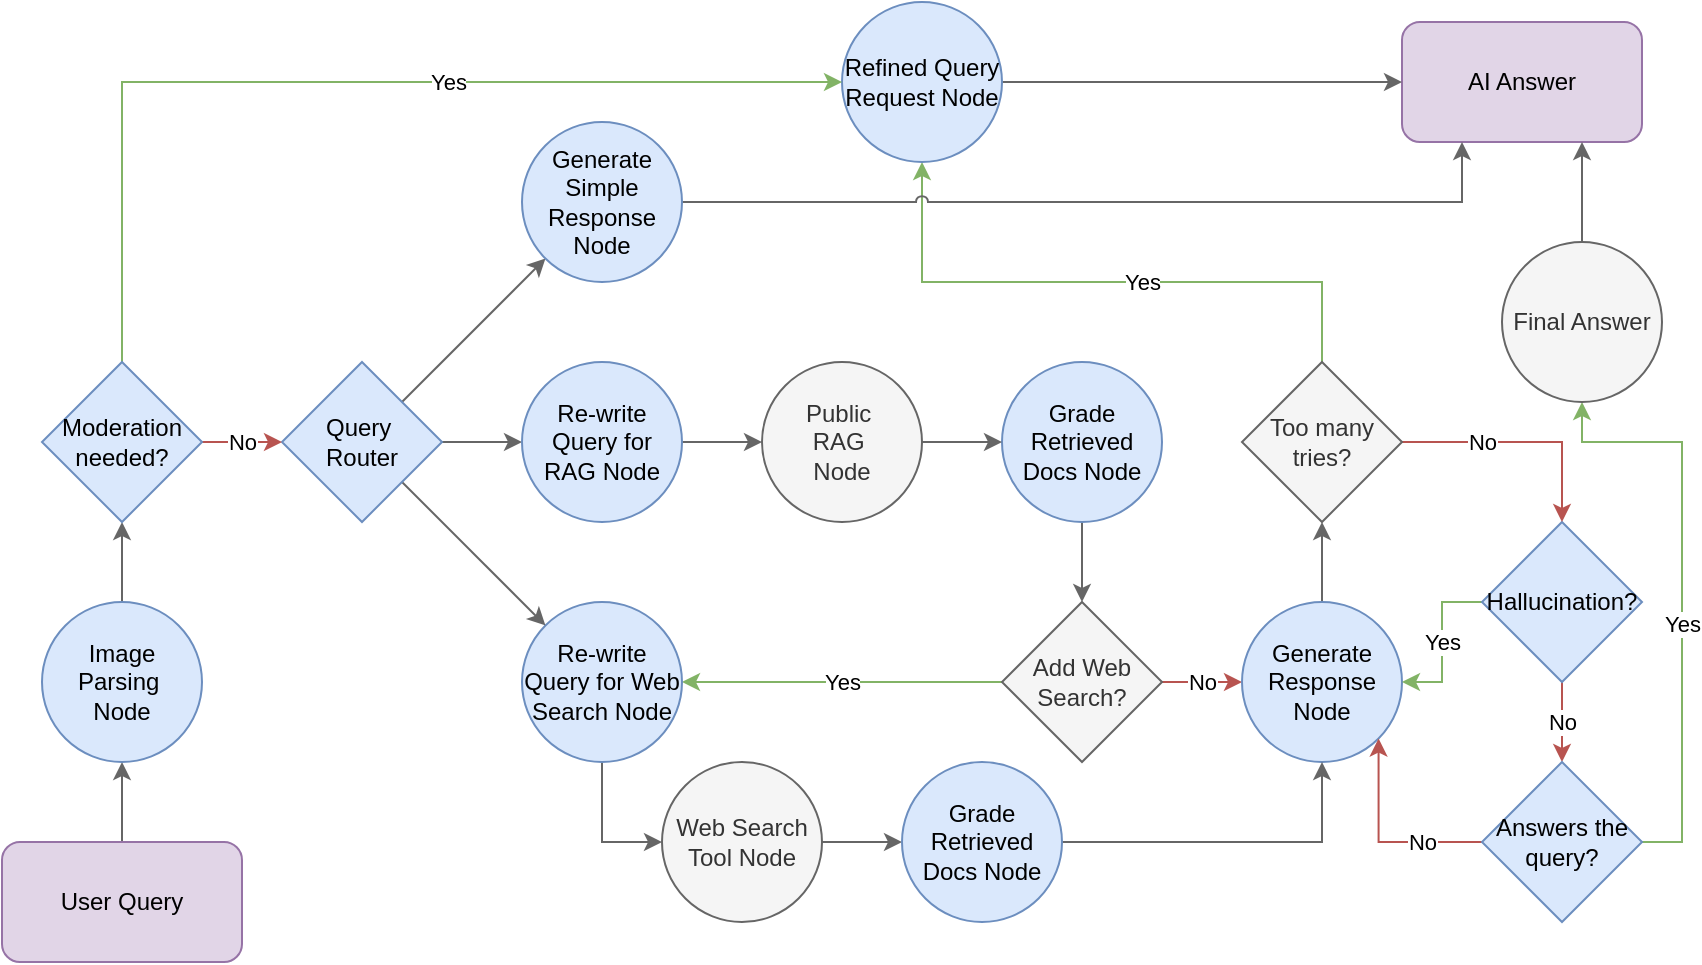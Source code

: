 <mxfile version="25.0.3">
  <diagram name="Page-1" id="3-dAiq0loSyunrDHpGPL">
    <mxGraphModel dx="1833" dy="1617" grid="1" gridSize="10" guides="1" tooltips="1" connect="1" arrows="1" fold="1" page="1" pageScale="1" pageWidth="850" pageHeight="1100" math="0" shadow="0">
      <root>
        <mxCell id="0" />
        <mxCell id="1" parent="0" />
        <mxCell id="oLoNkmWW0kg5vh_2qyFr-16" style="edgeStyle=orthogonalEdgeStyle;rounded=0;orthogonalLoop=1;jettySize=auto;html=1;fillColor=#f5f5f5;strokeColor=#666666;movable=0;resizable=0;rotatable=0;deletable=0;editable=0;locked=1;connectable=0;" parent="1" source="zleJWlLDJKrZ-fklkJlN-1" target="zleJWlLDJKrZ-fklkJlN-39" edge="1">
          <mxGeometry relative="1" as="geometry" />
        </mxCell>
        <mxCell id="zleJWlLDJKrZ-fklkJlN-1" value="User Query" style="rounded=1;whiteSpace=wrap;html=1;fillColor=#e1d5e7;strokeColor=#9673a6;movable=0;resizable=0;rotatable=0;deletable=0;editable=0;locked=1;connectable=0;" parent="1" vertex="1">
          <mxGeometry x="-140" y="320" width="120" height="60" as="geometry" />
        </mxCell>
        <mxCell id="zleJWlLDJKrZ-fklkJlN-7" style="edgeStyle=orthogonalEdgeStyle;rounded=0;orthogonalLoop=1;jettySize=auto;html=1;entryX=0.5;entryY=0;entryDx=0;entryDy=0;fillColor=#f5f5f5;strokeColor=#666666;movable=0;resizable=0;rotatable=0;deletable=0;editable=0;locked=1;connectable=0;exitX=0.5;exitY=1;exitDx=0;exitDy=0;" parent="1" source="zleJWlLDJKrZ-fklkJlN-4" target="zleJWlLDJKrZ-fklkJlN-6" edge="1">
          <mxGeometry relative="1" as="geometry">
            <mxPoint x="500" y="170" as="targetPoint" />
          </mxGeometry>
        </mxCell>
        <mxCell id="zleJWlLDJKrZ-fklkJlN-4" value="Grade Retrieved Docs Node" style="ellipse;whiteSpace=wrap;html=1;aspect=fixed;fillColor=#dae8fc;strokeColor=#6c8ebf;labelBackgroundColor=none;movable=0;resizable=0;rotatable=0;deletable=0;editable=0;locked=1;connectable=0;" parent="1" vertex="1">
          <mxGeometry x="360" y="80" width="80" height="80" as="geometry" />
        </mxCell>
        <mxCell id="oLoNkmWW0kg5vh_2qyFr-29" value="No" style="rounded=0;orthogonalLoop=1;jettySize=auto;html=1;entryX=0;entryY=0.5;entryDx=0;entryDy=0;fillColor=#f8cecc;strokeColor=#b85450;exitX=1;exitY=0.5;exitDx=0;exitDy=0;movable=0;resizable=0;rotatable=0;deletable=0;editable=0;locked=1;connectable=0;edgeStyle=orthogonalEdgeStyle;" parent="1" source="zleJWlLDJKrZ-fklkJlN-6" target="zleJWlLDJKrZ-fklkJlN-8" edge="1">
          <mxGeometry relative="1" as="geometry">
            <mxPoint x="533.333" y="166.667" as="sourcePoint" />
            <mxPoint x="560" y="220" as="targetPoint" />
            <mxPoint as="offset" />
          </mxGeometry>
        </mxCell>
        <mxCell id="oLoNkmWW0kg5vh_2qyFr-30" value="Yes" style="rounded=0;orthogonalLoop=1;jettySize=auto;html=1;entryX=1;entryY=0.5;entryDx=0;entryDy=0;fillColor=#d5e8d4;strokeColor=#82b366;exitX=0;exitY=0.5;exitDx=0;exitDy=0;elbow=vertical;movable=0;resizable=0;rotatable=0;deletable=0;editable=0;locked=1;connectable=0;" parent="1" source="zleJWlLDJKrZ-fklkJlN-6" target="zleJWlLDJKrZ-fklkJlN-10" edge="1">
          <mxGeometry relative="1" as="geometry">
            <mxPoint x="570" y="170" as="sourcePoint" />
            <mxPoint x="170" y="250" as="targetPoint" />
            <mxPoint as="offset" />
          </mxGeometry>
        </mxCell>
        <mxCell id="zleJWlLDJKrZ-fklkJlN-6" value="Add Web Search?" style="rhombus;whiteSpace=wrap;html=1;labelBackgroundColor=none;fillColor=#f5f5f5;fontColor=#333333;strokeColor=#666666;movable=0;resizable=0;rotatable=0;deletable=0;editable=0;locked=1;connectable=0;" parent="1" vertex="1">
          <mxGeometry x="360" y="200" width="80" height="80" as="geometry" />
        </mxCell>
        <mxCell id="oLoNkmWW0kg5vh_2qyFr-2" style="rounded=0;orthogonalLoop=1;jettySize=auto;html=1;entryX=0.5;entryY=1;entryDx=0;entryDy=0;fillColor=#f5f5f5;strokeColor=#666666;exitX=0.5;exitY=0;exitDx=0;exitDy=0;movable=0;resizable=0;rotatable=0;deletable=0;editable=0;locked=1;connectable=0;" parent="1" source="zleJWlLDJKrZ-fklkJlN-8" target="oLoNkmWW0kg5vh_2qyFr-1" edge="1">
          <mxGeometry relative="1" as="geometry">
            <mxPoint x="524.961" y="180.309" as="sourcePoint" />
            <mxPoint x="560" y="140" as="targetPoint" />
            <Array as="points" />
          </mxGeometry>
        </mxCell>
        <mxCell id="zleJWlLDJKrZ-fklkJlN-8" value="Generate Response Node" style="ellipse;whiteSpace=wrap;html=1;aspect=fixed;fillColor=#dae8fc;strokeColor=#6c8ebf;gradientColor=none;labelBackgroundColor=none;movable=0;resizable=0;rotatable=0;deletable=0;editable=0;locked=1;connectable=0;" parent="1" vertex="1">
          <mxGeometry x="480" y="200" width="80" height="80" as="geometry" />
        </mxCell>
        <mxCell id="nSUb8rrqcTuWKknIw9ID-6" style="rounded=0;orthogonalLoop=1;jettySize=auto;html=1;fillColor=#f5f5f5;strokeColor=#666666;edgeStyle=orthogonalEdgeStyle;exitX=0.5;exitY=1;exitDx=0;exitDy=0;entryX=0;entryY=0.5;entryDx=0;entryDy=0;movable=0;resizable=0;rotatable=0;deletable=0;editable=0;locked=1;connectable=0;" parent="1" source="zleJWlLDJKrZ-fklkJlN-10" target="zleJWlLDJKrZ-fklkJlN-12" edge="1">
          <mxGeometry relative="1" as="geometry">
            <mxPoint x="110" y="330" as="sourcePoint" />
            <mxPoint x="700" y="460" as="targetPoint" />
            <Array as="points">
              <mxPoint x="160" y="320" />
            </Array>
          </mxGeometry>
        </mxCell>
        <mxCell id="zleJWlLDJKrZ-fklkJlN-10" value="Re-write Query for Web Search Node" style="ellipse;whiteSpace=wrap;html=1;aspect=fixed;fillColor=#dae8fc;strokeColor=#6c8ebf;gradientColor=none;labelBackgroundColor=none;labelBorderColor=none;movable=0;resizable=0;rotatable=0;deletable=0;editable=0;locked=1;connectable=0;" parent="1" vertex="1">
          <mxGeometry x="120" y="200" width="80" height="80" as="geometry" />
        </mxCell>
        <mxCell id="oLoNkmWW0kg5vh_2qyFr-31" style="edgeStyle=orthogonalEdgeStyle;rounded=0;orthogonalLoop=1;jettySize=auto;html=1;fillColor=#f5f5f5;strokeColor=#666666;exitX=1;exitY=0.5;exitDx=0;exitDy=0;movable=0;resizable=0;rotatable=0;deletable=0;editable=0;locked=1;connectable=0;entryX=0;entryY=0.5;entryDx=0;entryDy=0;" parent="1" source="zleJWlLDJKrZ-fklkJlN-12" target="IBI3yFrdHEoDzX9oPxzK-1" edge="1">
          <mxGeometry relative="1" as="geometry">
            <Array as="points" />
            <mxPoint x="330" y="380" as="sourcePoint" />
            <mxPoint x="300" y="400" as="targetPoint" />
          </mxGeometry>
        </mxCell>
        <mxCell id="zleJWlLDJKrZ-fklkJlN-12" value="Web Search Tool Node" style="ellipse;whiteSpace=wrap;html=1;aspect=fixed;fillColor=#f5f5f5;strokeColor=#666666;fontColor=#333333;movable=0;resizable=0;rotatable=0;deletable=0;editable=0;locked=1;connectable=0;" parent="1" vertex="1">
          <mxGeometry x="190" y="280" width="80" height="80" as="geometry" />
        </mxCell>
        <mxCell id="zleJWlLDJKrZ-fklkJlN-16" value="AI Answer" style="rounded=1;whiteSpace=wrap;html=1;fillColor=#e1d5e7;strokeColor=#9673a6;movable=0;resizable=0;rotatable=0;deletable=0;editable=0;locked=1;connectable=0;" parent="1" vertex="1">
          <mxGeometry x="560" y="-90" width="120" height="60" as="geometry" />
        </mxCell>
        <mxCell id="zleJWlLDJKrZ-fklkJlN-28" value="No" style="edgeStyle=orthogonalEdgeStyle;rounded=0;orthogonalLoop=1;jettySize=auto;html=1;entryX=0.5;entryY=0;entryDx=0;entryDy=0;fillColor=#f8cecc;strokeColor=#b85450;movable=0;resizable=0;rotatable=0;deletable=0;editable=0;locked=1;connectable=0;exitX=0.5;exitY=1;exitDx=0;exitDy=0;" parent="1" source="zleJWlLDJKrZ-fklkJlN-21" target="zleJWlLDJKrZ-fklkJlN-27" edge="1">
          <mxGeometry relative="1" as="geometry">
            <Array as="points">
              <mxPoint x="640" y="280" />
            </Array>
            <mxPoint as="offset" />
          </mxGeometry>
        </mxCell>
        <mxCell id="oLoNkmWW0kg5vh_2qyFr-6" value="Yes" style="rounded=0;orthogonalLoop=1;jettySize=auto;html=1;entryX=1;entryY=0.5;entryDx=0;entryDy=0;fillColor=#d5e8d4;strokeColor=#82b366;exitX=0;exitY=0.5;exitDx=0;exitDy=0;elbow=vertical;movable=0;resizable=0;rotatable=0;deletable=0;editable=0;locked=1;connectable=0;edgeStyle=orthogonalEdgeStyle;" parent="1" source="zleJWlLDJKrZ-fklkJlN-21" target="zleJWlLDJKrZ-fklkJlN-8" edge="1">
          <mxGeometry relative="1" as="geometry">
            <mxPoint as="offset" />
          </mxGeometry>
        </mxCell>
        <mxCell id="zleJWlLDJKrZ-fklkJlN-21" value="Hallucination?" style="rhombus;whiteSpace=wrap;html=1;fillColor=#dae8fc;strokeColor=#6c8ebf;labelBackgroundColor=none;movable=0;resizable=0;rotatable=0;deletable=0;editable=0;locked=1;connectable=0;" parent="1" vertex="1">
          <mxGeometry x="600" y="160" width="80" height="80" as="geometry" />
        </mxCell>
        <mxCell id="zleJWlLDJKrZ-fklkJlN-32" value="No" style="edgeStyle=orthogonalEdgeStyle;rounded=0;orthogonalLoop=1;jettySize=auto;html=1;fillColor=#f8cecc;strokeColor=#b85450;movable=0;resizable=0;rotatable=0;deletable=0;editable=0;locked=1;connectable=0;entryX=1;entryY=1;entryDx=0;entryDy=0;exitX=0;exitY=0.5;exitDx=0;exitDy=0;" parent="1" source="zleJWlLDJKrZ-fklkJlN-27" target="zleJWlLDJKrZ-fklkJlN-8" edge="1">
          <mxGeometry x="-0.42" relative="1" as="geometry">
            <Array as="points">
              <mxPoint x="548" y="320" />
            </Array>
            <mxPoint x="840" y="370" as="sourcePoint" />
            <mxPoint x="-200" y="160" as="targetPoint" />
            <mxPoint as="offset" />
          </mxGeometry>
        </mxCell>
        <mxCell id="zleJWlLDJKrZ-fklkJlN-43" value="Yes" style="edgeStyle=orthogonalEdgeStyle;rounded=0;orthogonalLoop=1;jettySize=auto;html=1;entryX=0.5;entryY=1;entryDx=0;entryDy=0;fillColor=#d5e8d4;strokeColor=#82b366;exitX=1;exitY=0.5;exitDx=0;exitDy=0;movable=0;resizable=0;rotatable=0;deletable=0;editable=0;locked=1;connectable=0;" parent="1" source="zleJWlLDJKrZ-fklkJlN-27" target="zleJWlLDJKrZ-fklkJlN-42" edge="1">
          <mxGeometry x="-0.111" relative="1" as="geometry">
            <Array as="points">
              <mxPoint x="700" y="320" />
              <mxPoint x="700" y="120" />
              <mxPoint x="650" y="120" />
            </Array>
            <mxPoint x="850" y="340" as="sourcePoint" />
            <mxPoint x="870" y="190" as="targetPoint" />
            <mxPoint as="offset" />
          </mxGeometry>
        </mxCell>
        <mxCell id="zleJWlLDJKrZ-fklkJlN-27" value="Answers the query?" style="rhombus;whiteSpace=wrap;html=1;fillColor=#dae8fc;strokeColor=#6c8ebf;labelBackgroundColor=none;movable=0;resizable=0;rotatable=0;deletable=0;editable=0;locked=1;connectable=0;" parent="1" vertex="1">
          <mxGeometry x="600" y="280" width="80" height="80" as="geometry" />
        </mxCell>
        <mxCell id="oLoNkmWW0kg5vh_2qyFr-37" style="rounded=0;orthogonalLoop=1;jettySize=auto;html=1;entryX=0;entryY=0;entryDx=0;entryDy=0;fillColor=#f5f5f5;strokeColor=#666666;exitX=1;exitY=1;exitDx=0;exitDy=0;movable=0;resizable=0;rotatable=0;deletable=0;editable=0;locked=1;connectable=0;" parent="1" source="zleJWlLDJKrZ-fklkJlN-35" target="zleJWlLDJKrZ-fklkJlN-10" edge="1">
          <mxGeometry relative="1" as="geometry">
            <mxPoint x="-10" y="370" as="sourcePoint" />
            <mxPoint x="460" y="460" as="targetPoint" />
          </mxGeometry>
        </mxCell>
        <mxCell id="MqxE6IQARYcbxJ1bYYm3-2" style="rounded=0;orthogonalLoop=1;jettySize=auto;html=1;entryX=0;entryY=0.5;entryDx=0;entryDy=0;fillColor=#f5f5f5;strokeColor=#666666;movable=0;resizable=0;rotatable=0;deletable=0;editable=0;locked=1;connectable=0;" parent="1" source="zleJWlLDJKrZ-fklkJlN-35" target="MqxE6IQARYcbxJ1bYYm3-1" edge="1">
          <mxGeometry relative="1" as="geometry" />
        </mxCell>
        <mxCell id="nSUb8rrqcTuWKknIw9ID-3" style="rounded=0;orthogonalLoop=1;jettySize=auto;html=1;entryX=0;entryY=1;entryDx=0;entryDy=0;fillColor=#f5f5f5;strokeColor=#666666;exitX=1;exitY=0;exitDx=0;exitDy=0;movable=0;resizable=0;rotatable=0;deletable=0;editable=0;locked=1;connectable=0;" parent="1" source="zleJWlLDJKrZ-fklkJlN-35" target="nSUb8rrqcTuWKknIw9ID-2" edge="1">
          <mxGeometry relative="1" as="geometry">
            <mxPoint x="15" y="60" as="sourcePoint" />
            <mxPoint x="65" y="-70" as="targetPoint" />
          </mxGeometry>
        </mxCell>
        <mxCell id="zleJWlLDJKrZ-fklkJlN-35" value="Query&amp;nbsp;&lt;div&gt;Router&lt;/div&gt;" style="rhombus;whiteSpace=wrap;html=1;fillColor=#dae8fc;strokeColor=#6c8ebf;rounded=0;shadow=0;labelBackgroundColor=none;movable=0;resizable=0;rotatable=0;deletable=0;editable=0;locked=1;connectable=0;" parent="1" vertex="1">
          <mxGeometry y="80" width="80" height="80" as="geometry" />
        </mxCell>
        <mxCell id="oLoNkmWW0kg5vh_2qyFr-18" style="edgeStyle=orthogonalEdgeStyle;rounded=0;orthogonalLoop=1;jettySize=auto;html=1;entryX=0.5;entryY=1;entryDx=0;entryDy=0;fillColor=#f5f5f5;strokeColor=#666666;movable=0;resizable=0;rotatable=0;deletable=0;editable=0;locked=1;connectable=0;exitX=0.5;exitY=0;exitDx=0;exitDy=0;" parent="1" source="zleJWlLDJKrZ-fklkJlN-39" target="oLoNkmWW0kg5vh_2qyFr-9" edge="1">
          <mxGeometry relative="1" as="geometry" />
        </mxCell>
        <mxCell id="zleJWlLDJKrZ-fklkJlN-39" value="Image Parsing&amp;nbsp;&lt;div&gt;Node&lt;/div&gt;" style="ellipse;whiteSpace=wrap;html=1;aspect=fixed;fillColor=#dae8fc;strokeColor=#6c8ebf;movable=0;resizable=0;rotatable=0;deletable=0;editable=0;locked=1;connectable=0;" parent="1" vertex="1">
          <mxGeometry x="-120" y="200" width="80" height="80" as="geometry" />
        </mxCell>
        <mxCell id="zleJWlLDJKrZ-fklkJlN-44" style="edgeStyle=orthogonalEdgeStyle;rounded=0;orthogonalLoop=1;jettySize=auto;html=1;entryX=0.75;entryY=1;entryDx=0;entryDy=0;fillColor=#f5f5f5;strokeColor=#666666;exitX=0.5;exitY=0;exitDx=0;exitDy=0;movable=0;resizable=0;rotatable=0;deletable=0;editable=0;locked=1;connectable=0;" parent="1" source="zleJWlLDJKrZ-fklkJlN-42" target="zleJWlLDJKrZ-fklkJlN-16" edge="1">
          <mxGeometry relative="1" as="geometry">
            <mxPoint x="1020" y="20" as="sourcePoint" />
            <mxPoint x="890" y="-280" as="targetPoint" />
            <Array as="points">
              <mxPoint x="650" y="10" />
              <mxPoint x="650" y="10" />
            </Array>
          </mxGeometry>
        </mxCell>
        <mxCell id="zleJWlLDJKrZ-fklkJlN-42" value="Final Answer" style="ellipse;whiteSpace=wrap;html=1;aspect=fixed;fillColor=#f5f5f5;strokeColor=#666666;fontColor=#333333;movable=0;resizable=0;rotatable=0;deletable=0;editable=0;locked=1;connectable=0;" parent="1" vertex="1">
          <mxGeometry x="610" y="20" width="80" height="80" as="geometry" />
        </mxCell>
        <mxCell id="oLoNkmWW0kg5vh_2qyFr-4" value="Yes" style="edgeStyle=orthogonalEdgeStyle;rounded=0;orthogonalLoop=1;jettySize=auto;html=1;entryX=0.5;entryY=1;entryDx=0;entryDy=0;fillColor=#d5e8d4;strokeColor=#82b366;exitX=0.5;exitY=0;exitDx=0;exitDy=0;jumpStyle=arc;movable=0;resizable=0;rotatable=0;deletable=0;editable=0;locked=1;connectable=0;" parent="1" source="oLoNkmWW0kg5vh_2qyFr-1" target="oLoNkmWW0kg5vh_2qyFr-3" edge="1">
          <mxGeometry x="-0.13" relative="1" as="geometry">
            <mxPoint x="480" y="280" as="sourcePoint" />
            <mxPoint x="480" y="250" as="targetPoint" />
            <Array as="points">
              <mxPoint x="520" y="40" />
              <mxPoint x="320" y="40" />
            </Array>
            <mxPoint as="offset" />
          </mxGeometry>
        </mxCell>
        <mxCell id="oLoNkmWW0kg5vh_2qyFr-5" value="No" style="edgeStyle=orthogonalEdgeStyle;rounded=0;orthogonalLoop=1;jettySize=auto;html=1;entryX=0.5;entryY=0;entryDx=0;entryDy=0;fillColor=#f8cecc;strokeColor=#b85450;movable=0;resizable=0;rotatable=0;deletable=0;editable=0;locked=1;connectable=0;" parent="1" source="oLoNkmWW0kg5vh_2qyFr-1" target="zleJWlLDJKrZ-fklkJlN-21" edge="1">
          <mxGeometry x="-0.333" relative="1" as="geometry">
            <Array as="points">
              <mxPoint x="640" y="120" />
            </Array>
            <mxPoint as="offset" />
          </mxGeometry>
        </mxCell>
        <mxCell id="oLoNkmWW0kg5vh_2qyFr-1" value="Too many tries?" style="rhombus;whiteSpace=wrap;html=1;fillColor=#f5f5f5;strokeColor=#666666;labelBackgroundColor=none;fontColor=#333333;movable=0;resizable=0;rotatable=0;deletable=0;editable=0;locked=1;connectable=0;" parent="1" vertex="1">
          <mxGeometry x="480" y="80" width="80" height="80" as="geometry" />
        </mxCell>
        <mxCell id="nSUb8rrqcTuWKknIw9ID-1" style="edgeStyle=orthogonalEdgeStyle;rounded=0;orthogonalLoop=1;jettySize=auto;html=1;entryX=0;entryY=0.5;entryDx=0;entryDy=0;fillColor=#f5f5f5;strokeColor=#666666;exitX=1;exitY=0.5;exitDx=0;exitDy=0;movable=0;resizable=0;rotatable=0;deletable=0;editable=0;locked=1;connectable=0;" parent="1" source="oLoNkmWW0kg5vh_2qyFr-3" target="zleJWlLDJKrZ-fklkJlN-16" edge="1">
          <mxGeometry relative="1" as="geometry">
            <mxPoint x="420" y="-120" as="sourcePoint" />
            <mxPoint x="640" y="-150" as="targetPoint" />
          </mxGeometry>
        </mxCell>
        <mxCell id="oLoNkmWW0kg5vh_2qyFr-3" value="Refined Query Request&amp;nbsp;&lt;span style=&quot;background-color: initial;&quot;&gt;Node&lt;/span&gt;" style="ellipse;whiteSpace=wrap;html=1;aspect=fixed;fillColor=#dae8fc;strokeColor=#6c8ebf;movable=0;resizable=0;rotatable=0;deletable=0;editable=0;locked=1;connectable=0;" parent="1" vertex="1">
          <mxGeometry x="280" y="-100" width="80" height="80" as="geometry" />
        </mxCell>
        <mxCell id="oLoNkmWW0kg5vh_2qyFr-23" value="No" style="rounded=0;orthogonalLoop=1;jettySize=auto;html=1;fillColor=#f8cecc;strokeColor=#b85450;exitX=1;exitY=0.5;exitDx=0;exitDy=0;edgeStyle=orthogonalEdgeStyle;entryX=0;entryY=0.5;entryDx=0;entryDy=0;movable=0;resizable=0;rotatable=0;deletable=0;editable=0;locked=1;connectable=0;" parent="1" source="oLoNkmWW0kg5vh_2qyFr-9" target="zleJWlLDJKrZ-fklkJlN-35" edge="1">
          <mxGeometry relative="1" as="geometry">
            <mxPoint x="-40.5" y="210" as="sourcePoint" />
            <mxPoint x="-70.5" y="200" as="targetPoint" />
          </mxGeometry>
        </mxCell>
        <mxCell id="oLoNkmWW0kg5vh_2qyFr-24" value="Yes" style="edgeStyle=orthogonalEdgeStyle;rounded=0;orthogonalLoop=1;jettySize=auto;html=1;entryX=0;entryY=0.5;entryDx=0;entryDy=0;labelBackgroundColor=#FFFFFF;fillColor=#d5e8d4;strokeColor=#82b366;exitX=0.5;exitY=0;exitDx=0;exitDy=0;movable=0;resizable=0;rotatable=0;deletable=0;editable=0;locked=1;connectable=0;" parent="1" source="oLoNkmWW0kg5vh_2qyFr-9" target="oLoNkmWW0kg5vh_2qyFr-3" edge="1">
          <mxGeometry x="0.212" relative="1" as="geometry">
            <mxPoint x="-110" y="10" as="sourcePoint" />
            <mxPoint x="530" y="-180" as="targetPoint" />
            <Array as="points">
              <mxPoint x="-80" y="-60" />
            </Array>
            <mxPoint as="offset" />
          </mxGeometry>
        </mxCell>
        <mxCell id="oLoNkmWW0kg5vh_2qyFr-9" value="Moderation needed?" style="rhombus;whiteSpace=wrap;html=1;fillColor=#dae8fc;strokeColor=#6c8ebf;rounded=0;shadow=0;labelBackgroundColor=none;movable=0;resizable=0;rotatable=0;deletable=0;editable=0;locked=1;connectable=0;" parent="1" vertex="1">
          <mxGeometry x="-120" y="80" width="80" height="80" as="geometry" />
        </mxCell>
        <mxCell id="nSUb8rrqcTuWKknIw9ID-9" style="rounded=0;orthogonalLoop=1;jettySize=auto;html=1;fillColor=#f5f5f5;strokeColor=#666666;exitX=1;exitY=0.5;exitDx=0;exitDy=0;entryX=0;entryY=0.5;entryDx=0;entryDy=0;movable=0;resizable=0;rotatable=0;deletable=0;editable=0;locked=1;connectable=0;" parent="1" source="oLoNkmWW0kg5vh_2qyFr-17" target="zleJWlLDJKrZ-fklkJlN-4" edge="1">
          <mxGeometry relative="1" as="geometry">
            <mxPoint x="230" y="130" as="sourcePoint" />
          </mxGeometry>
        </mxCell>
        <mxCell id="oLoNkmWW0kg5vh_2qyFr-17" value="Public&amp;nbsp;&lt;div&gt;&lt;span style=&quot;background-color: initial;&quot;&gt;RAG&amp;nbsp;&lt;/span&gt;&lt;/div&gt;&lt;div&gt;&lt;span style=&quot;background-color: initial;&quot;&gt;Node&lt;/span&gt;&lt;/div&gt;" style="ellipse;whiteSpace=wrap;html=1;aspect=fixed;fillColor=#f5f5f5;strokeColor=#666666;fontColor=#333333;movable=0;resizable=0;rotatable=0;deletable=0;editable=0;locked=1;connectable=0;" parent="1" vertex="1">
          <mxGeometry x="240" y="80" width="80" height="80" as="geometry" />
        </mxCell>
        <mxCell id="MqxE6IQARYcbxJ1bYYm3-4" style="edgeStyle=orthogonalEdgeStyle;rounded=0;orthogonalLoop=1;jettySize=auto;html=1;entryX=0;entryY=0.5;entryDx=0;entryDy=0;fillColor=#f5f5f5;strokeColor=#666666;movable=0;resizable=0;rotatable=0;deletable=0;editable=0;locked=1;connectable=0;exitX=1;exitY=0.5;exitDx=0;exitDy=0;" parent="1" source="MqxE6IQARYcbxJ1bYYm3-1" target="oLoNkmWW0kg5vh_2qyFr-17" edge="1">
          <mxGeometry relative="1" as="geometry">
            <mxPoint x="240" y="120" as="targetPoint" />
          </mxGeometry>
        </mxCell>
        <mxCell id="MqxE6IQARYcbxJ1bYYm3-1" value="Re-write Query for RAG Node" style="ellipse;whiteSpace=wrap;html=1;aspect=fixed;fillColor=#dae8fc;strokeColor=#6c8ebf;gradientColor=none;labelBackgroundColor=none;movable=0;resizable=0;rotatable=0;deletable=0;editable=0;locked=1;connectable=0;" parent="1" vertex="1">
          <mxGeometry x="120" y="80" width="80" height="80" as="geometry" />
        </mxCell>
        <mxCell id="nSUb8rrqcTuWKknIw9ID-4" style="edgeStyle=orthogonalEdgeStyle;rounded=0;orthogonalLoop=1;jettySize=auto;html=1;entryX=0.25;entryY=1;entryDx=0;entryDy=0;fillColor=#f5f5f5;strokeColor=#666666;jumpStyle=arc;exitX=1;exitY=0.5;exitDx=0;exitDy=0;movable=0;resizable=0;rotatable=0;deletable=0;editable=0;locked=1;connectable=0;" parent="1" source="nSUb8rrqcTuWKknIw9ID-2" target="zleJWlLDJKrZ-fklkJlN-16" edge="1">
          <mxGeometry relative="1" as="geometry">
            <mxPoint x="90" y="200" as="sourcePoint" />
            <mxPoint x="850" y="130" as="targetPoint" />
            <Array as="points">
              <mxPoint x="590" />
            </Array>
          </mxGeometry>
        </mxCell>
        <mxCell id="nSUb8rrqcTuWKknIw9ID-2" value="Generate Simple Response Node" style="ellipse;whiteSpace=wrap;html=1;aspect=fixed;fillColor=#dae8fc;strokeColor=#6c8ebf;gradientColor=none;labelBackgroundColor=none;movable=0;resizable=0;rotatable=0;deletable=0;editable=0;locked=1;connectable=0;" parent="1" vertex="1">
          <mxGeometry x="120" y="-40" width="80" height="80" as="geometry" />
        </mxCell>
        <mxCell id="IBI3yFrdHEoDzX9oPxzK-2" style="edgeStyle=orthogonalEdgeStyle;rounded=0;orthogonalLoop=1;jettySize=auto;html=1;entryX=0.5;entryY=1;entryDx=0;entryDy=0;fillColor=#f5f5f5;strokeColor=#666666;movable=0;resizable=0;rotatable=0;deletable=0;editable=0;locked=1;connectable=0;" edge="1" parent="1" source="IBI3yFrdHEoDzX9oPxzK-1" target="zleJWlLDJKrZ-fklkJlN-8">
          <mxGeometry relative="1" as="geometry" />
        </mxCell>
        <mxCell id="IBI3yFrdHEoDzX9oPxzK-1" value="Grade Retrieved Docs Node" style="ellipse;whiteSpace=wrap;html=1;aspect=fixed;fillColor=#dae8fc;strokeColor=#6c8ebf;labelBackgroundColor=none;movable=0;resizable=0;rotatable=0;deletable=0;editable=0;locked=1;connectable=0;" vertex="1" parent="1">
          <mxGeometry x="310" y="280" width="80" height="80" as="geometry" />
        </mxCell>
      </root>
    </mxGraphModel>
  </diagram>
</mxfile>
